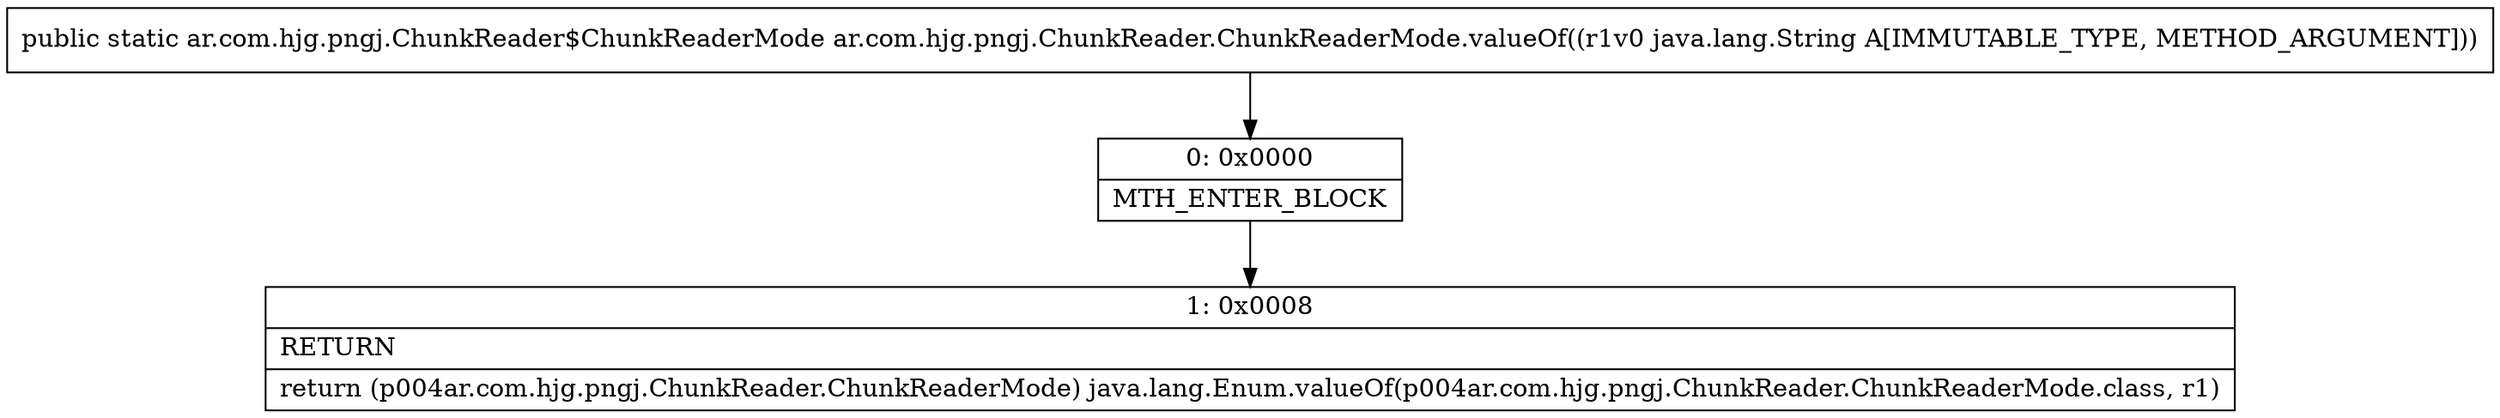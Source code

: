digraph "CFG forar.com.hjg.pngj.ChunkReader.ChunkReaderMode.valueOf(Ljava\/lang\/String;)Lar\/com\/hjg\/pngj\/ChunkReader$ChunkReaderMode;" {
Node_0 [shape=record,label="{0\:\ 0x0000|MTH_ENTER_BLOCK\l}"];
Node_1 [shape=record,label="{1\:\ 0x0008|RETURN\l|return (p004ar.com.hjg.pngj.ChunkReader.ChunkReaderMode) java.lang.Enum.valueOf(p004ar.com.hjg.pngj.ChunkReader.ChunkReaderMode.class, r1)\l}"];
MethodNode[shape=record,label="{public static ar.com.hjg.pngj.ChunkReader$ChunkReaderMode ar.com.hjg.pngj.ChunkReader.ChunkReaderMode.valueOf((r1v0 java.lang.String A[IMMUTABLE_TYPE, METHOD_ARGUMENT])) }"];
MethodNode -> Node_0;
Node_0 -> Node_1;
}

